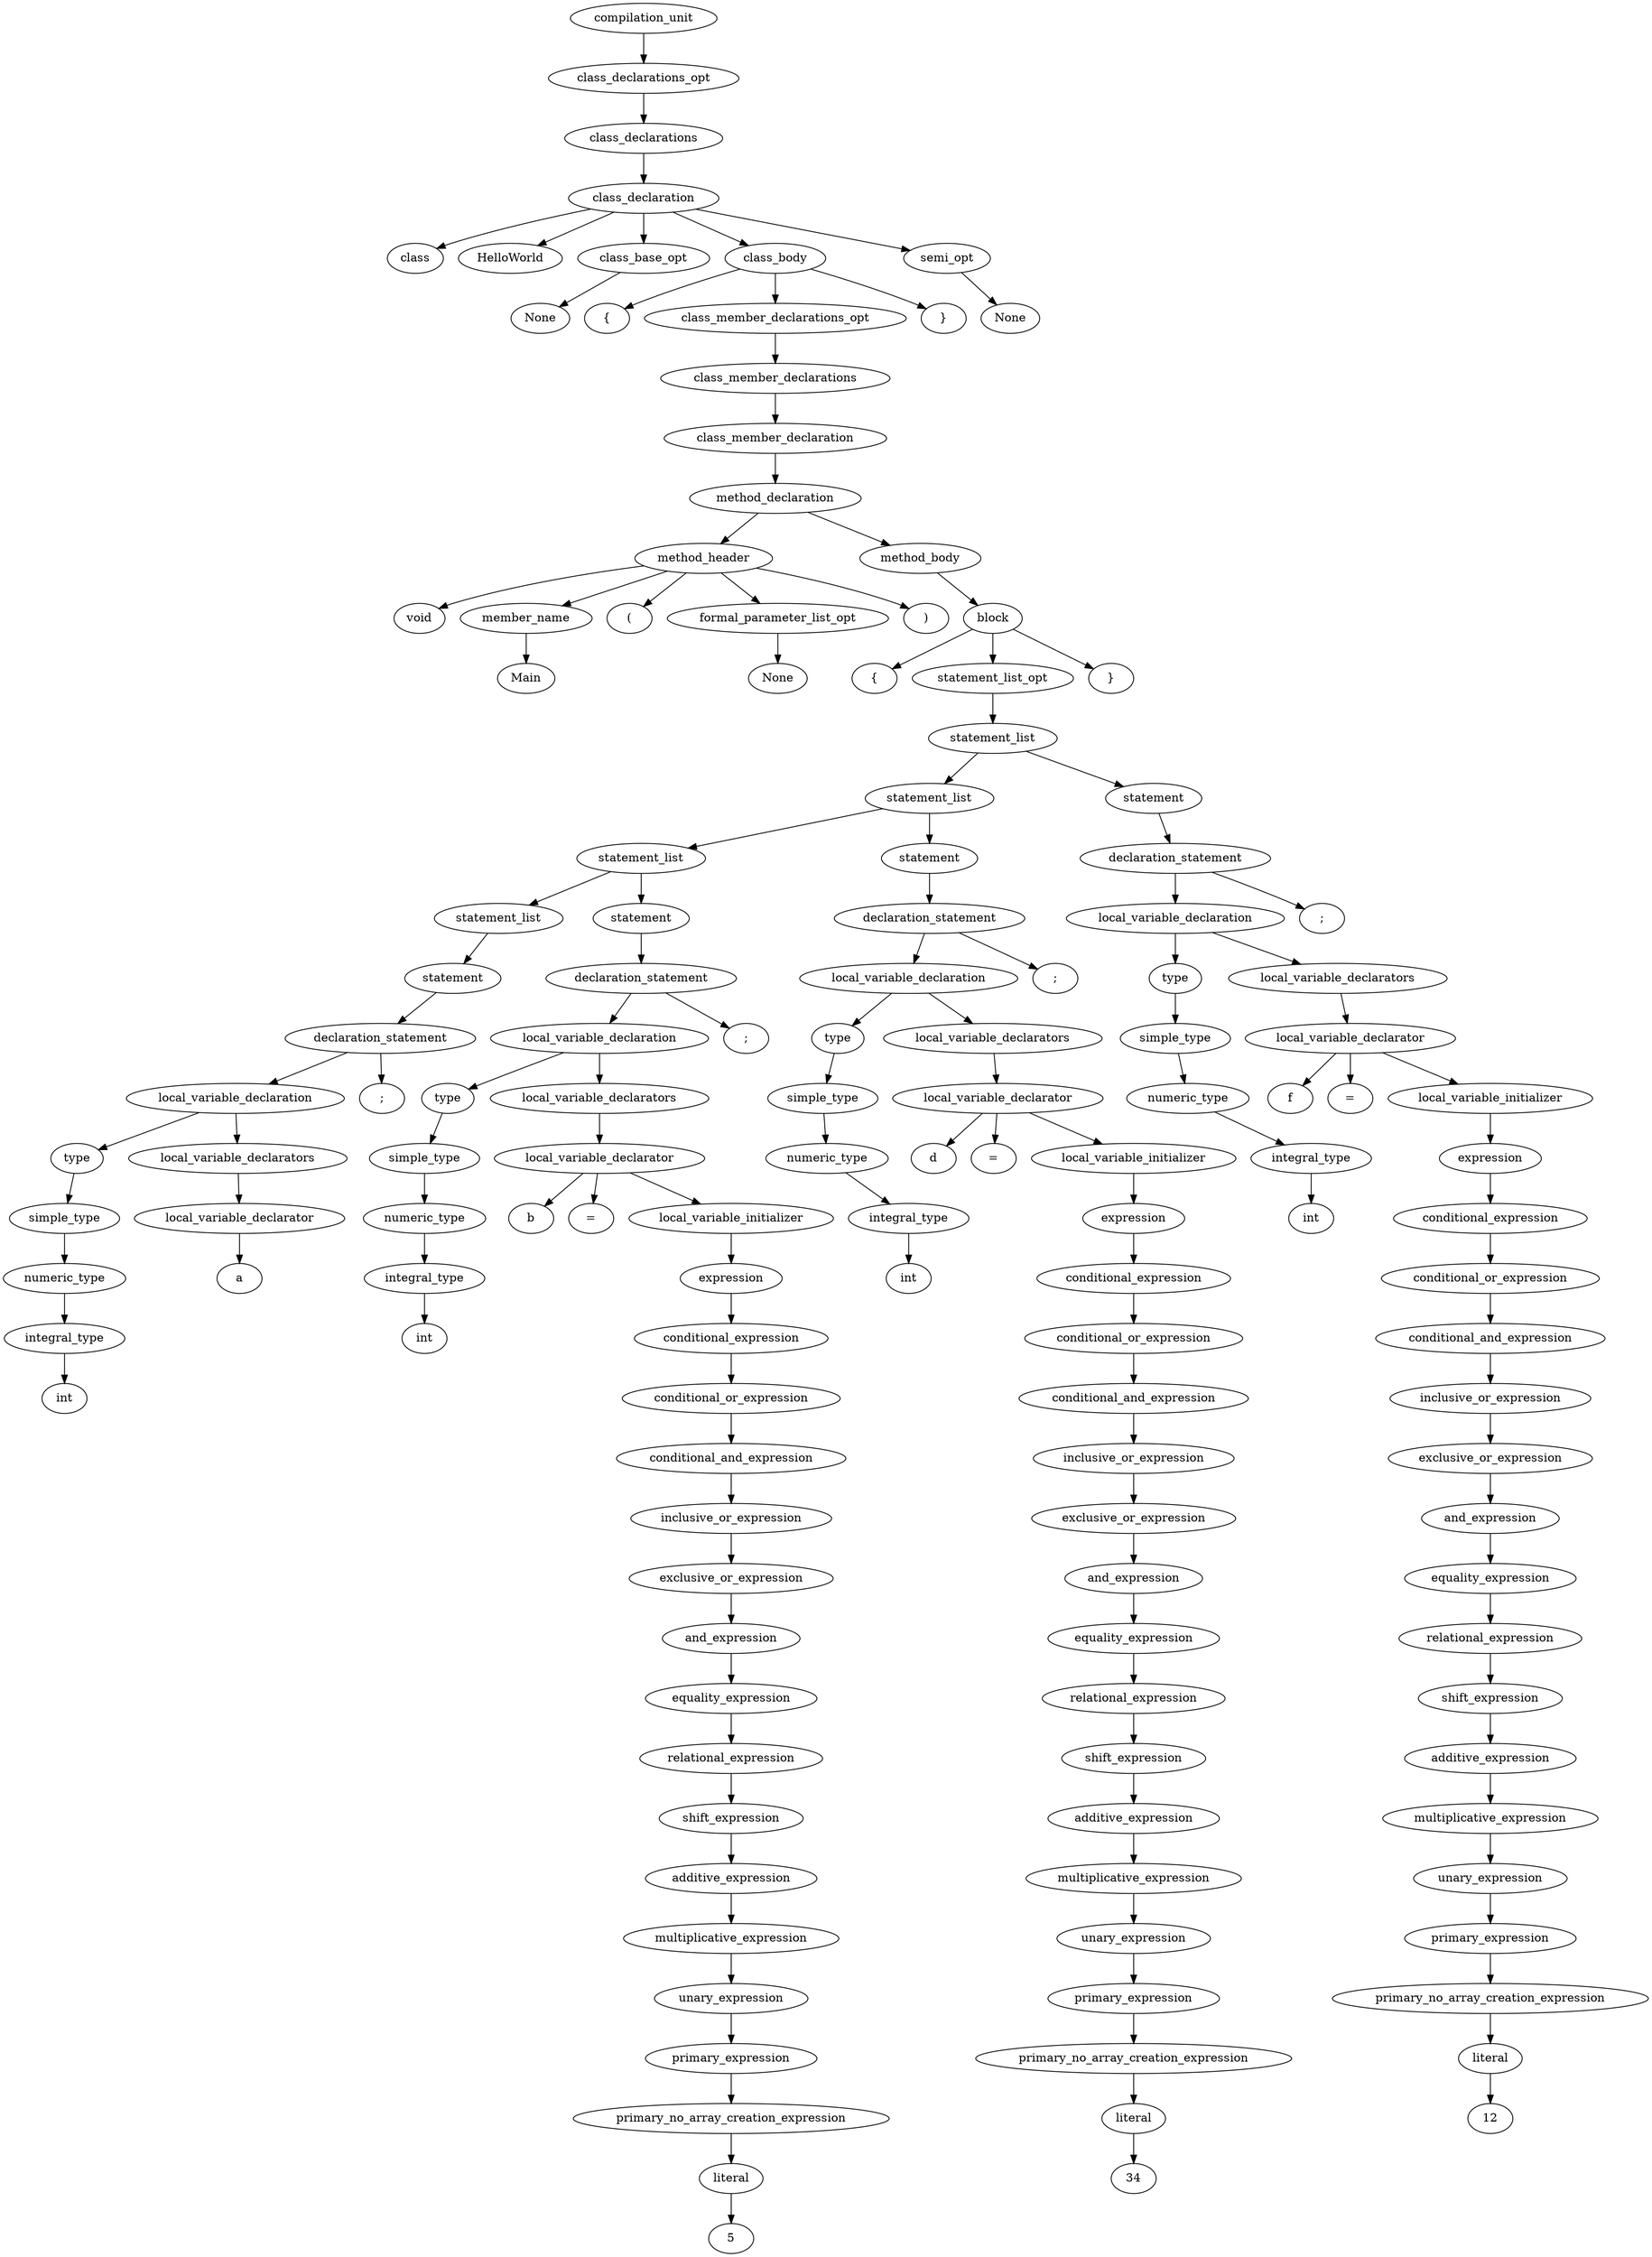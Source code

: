 digraph G{
id0[label="compilation_unit"];
id1[label="class_declarations_opt"];
id2[label="class_declarations"];
id3[label="class_declaration"];
id4[label="class"];
id5[label="HelloWorld"];
id6[label="class_base_opt"];
id7[label="None"];
id6->id7;
id8[label="class_body"];
id9[label="{"];
id10[label="class_member_declarations_opt"];
id11[label="class_member_declarations"];
id12[label="class_member_declaration"];
id13[label="method_declaration"];
id14[label="method_header"];
id15[label="void"];
id16[label="member_name"];
id17[label="Main"];
id16->id17;
id18[label="("];
id19[label="formal_parameter_list_opt"];
id20[label="None"];
id19->id20;
id21[label=")"];
id14->id15;
id14->id16;
id14->id18;
id14->id19;
id14->id21;
id22[label="method_body"];
id23[label="block"];
id24[label="{"];
id25[label="statement_list_opt"];
id26[label="statement_list"];
id27[label="statement_list"];
id28[label="statement_list"];
id29[label="statement_list"];
id30[label="statement"];
id31[label="declaration_statement"];
id32[label="local_variable_declaration"];
id33[label="type"];
id34[label="simple_type"];
id35[label="numeric_type"];
id36[label="integral_type"];
id37[label="int"];
id36->id37;
id35->id36;
id34->id35;
id33->id34;
id38[label="local_variable_declarators"];
id39[label="local_variable_declarator"];
id40[label="a"];
id39->id40;
id38->id39;
id32->id33;
id32->id38;
id41[label=";"];
id31->id32;
id31->id41;
id30->id31;
id29->id30;
id42[label="statement"];
id43[label="declaration_statement"];
id44[label="local_variable_declaration"];
id45[label="type"];
id46[label="simple_type"];
id47[label="numeric_type"];
id48[label="integral_type"];
id49[label="int"];
id48->id49;
id47->id48;
id46->id47;
id45->id46;
id50[label="local_variable_declarators"];
id51[label="local_variable_declarator"];
id52[label="b"];
id53[label="="];
id54[label="local_variable_initializer"];
id55[label="expression"];
id56[label="conditional_expression"];
id57[label="conditional_or_expression"];
id58[label="conditional_and_expression"];
id59[label="inclusive_or_expression"];
id60[label="exclusive_or_expression"];
id61[label="and_expression"];
id62[label="equality_expression"];
id63[label="relational_expression"];
id64[label="shift_expression"];
id65[label="additive_expression"];
id66[label="multiplicative_expression"];
id67[label="unary_expression"];
id68[label="primary_expression"];
id69[label="primary_no_array_creation_expression"];
id70[label="literal"];
id71[label="5"];
id70->id71;
id69->id70;
id68->id69;
id67->id68;
id66->id67;
id65->id66;
id64->id65;
id63->id64;
id62->id63;
id61->id62;
id60->id61;
id59->id60;
id58->id59;
id57->id58;
id56->id57;
id55->id56;
id54->id55;
id51->id52;
id51->id53;
id51->id54;
id50->id51;
id44->id45;
id44->id50;
id72[label=";"];
id43->id44;
id43->id72;
id42->id43;
id28->id29;
id28->id42;
id73[label="statement"];
id74[label="declaration_statement"];
id75[label="local_variable_declaration"];
id76[label="type"];
id77[label="simple_type"];
id78[label="numeric_type"];
id79[label="integral_type"];
id80[label="int"];
id79->id80;
id78->id79;
id77->id78;
id76->id77;
id81[label="local_variable_declarators"];
id82[label="local_variable_declarator"];
id83[label="d"];
id84[label="="];
id85[label="local_variable_initializer"];
id86[label="expression"];
id87[label="conditional_expression"];
id88[label="conditional_or_expression"];
id89[label="conditional_and_expression"];
id90[label="inclusive_or_expression"];
id91[label="exclusive_or_expression"];
id92[label="and_expression"];
id93[label="equality_expression"];
id94[label="relational_expression"];
id95[label="shift_expression"];
id96[label="additive_expression"];
id97[label="multiplicative_expression"];
id98[label="unary_expression"];
id99[label="primary_expression"];
id100[label="primary_no_array_creation_expression"];
id101[label="literal"];
id102[label="34"];
id101->id102;
id100->id101;
id99->id100;
id98->id99;
id97->id98;
id96->id97;
id95->id96;
id94->id95;
id93->id94;
id92->id93;
id91->id92;
id90->id91;
id89->id90;
id88->id89;
id87->id88;
id86->id87;
id85->id86;
id82->id83;
id82->id84;
id82->id85;
id81->id82;
id75->id76;
id75->id81;
id103[label=";"];
id74->id75;
id74->id103;
id73->id74;
id27->id28;
id27->id73;
id104[label="statement"];
id105[label="declaration_statement"];
id106[label="local_variable_declaration"];
id107[label="type"];
id108[label="simple_type"];
id109[label="numeric_type"];
id110[label="integral_type"];
id111[label="int"];
id110->id111;
id109->id110;
id108->id109;
id107->id108;
id112[label="local_variable_declarators"];
id113[label="local_variable_declarator"];
id114[label="f"];
id115[label="="];
id116[label="local_variable_initializer"];
id117[label="expression"];
id118[label="conditional_expression"];
id119[label="conditional_or_expression"];
id120[label="conditional_and_expression"];
id121[label="inclusive_or_expression"];
id122[label="exclusive_or_expression"];
id123[label="and_expression"];
id124[label="equality_expression"];
id125[label="relational_expression"];
id126[label="shift_expression"];
id127[label="additive_expression"];
id128[label="multiplicative_expression"];
id129[label="unary_expression"];
id130[label="primary_expression"];
id131[label="primary_no_array_creation_expression"];
id132[label="literal"];
id133[label="12"];
id132->id133;
id131->id132;
id130->id131;
id129->id130;
id128->id129;
id127->id128;
id126->id127;
id125->id126;
id124->id125;
id123->id124;
id122->id123;
id121->id122;
id120->id121;
id119->id120;
id118->id119;
id117->id118;
id116->id117;
id113->id114;
id113->id115;
id113->id116;
id112->id113;
id106->id107;
id106->id112;
id134[label=";"];
id105->id106;
id105->id134;
id104->id105;
id26->id27;
id26->id104;
id25->id26;
id135[label="}"];
id23->id24;
id23->id25;
id23->id135;
id22->id23;
id13->id14;
id13->id22;
id12->id13;
id11->id12;
id10->id11;
id136[label="}"];
id8->id9;
id8->id10;
id8->id136;
id137[label="semi_opt"];
id138[label="None"];
id137->id138;
id3->id4;
id3->id5;
id3->id6;
id3->id8;
id3->id137;
id2->id3;
id1->id2;
id0->id1;
}